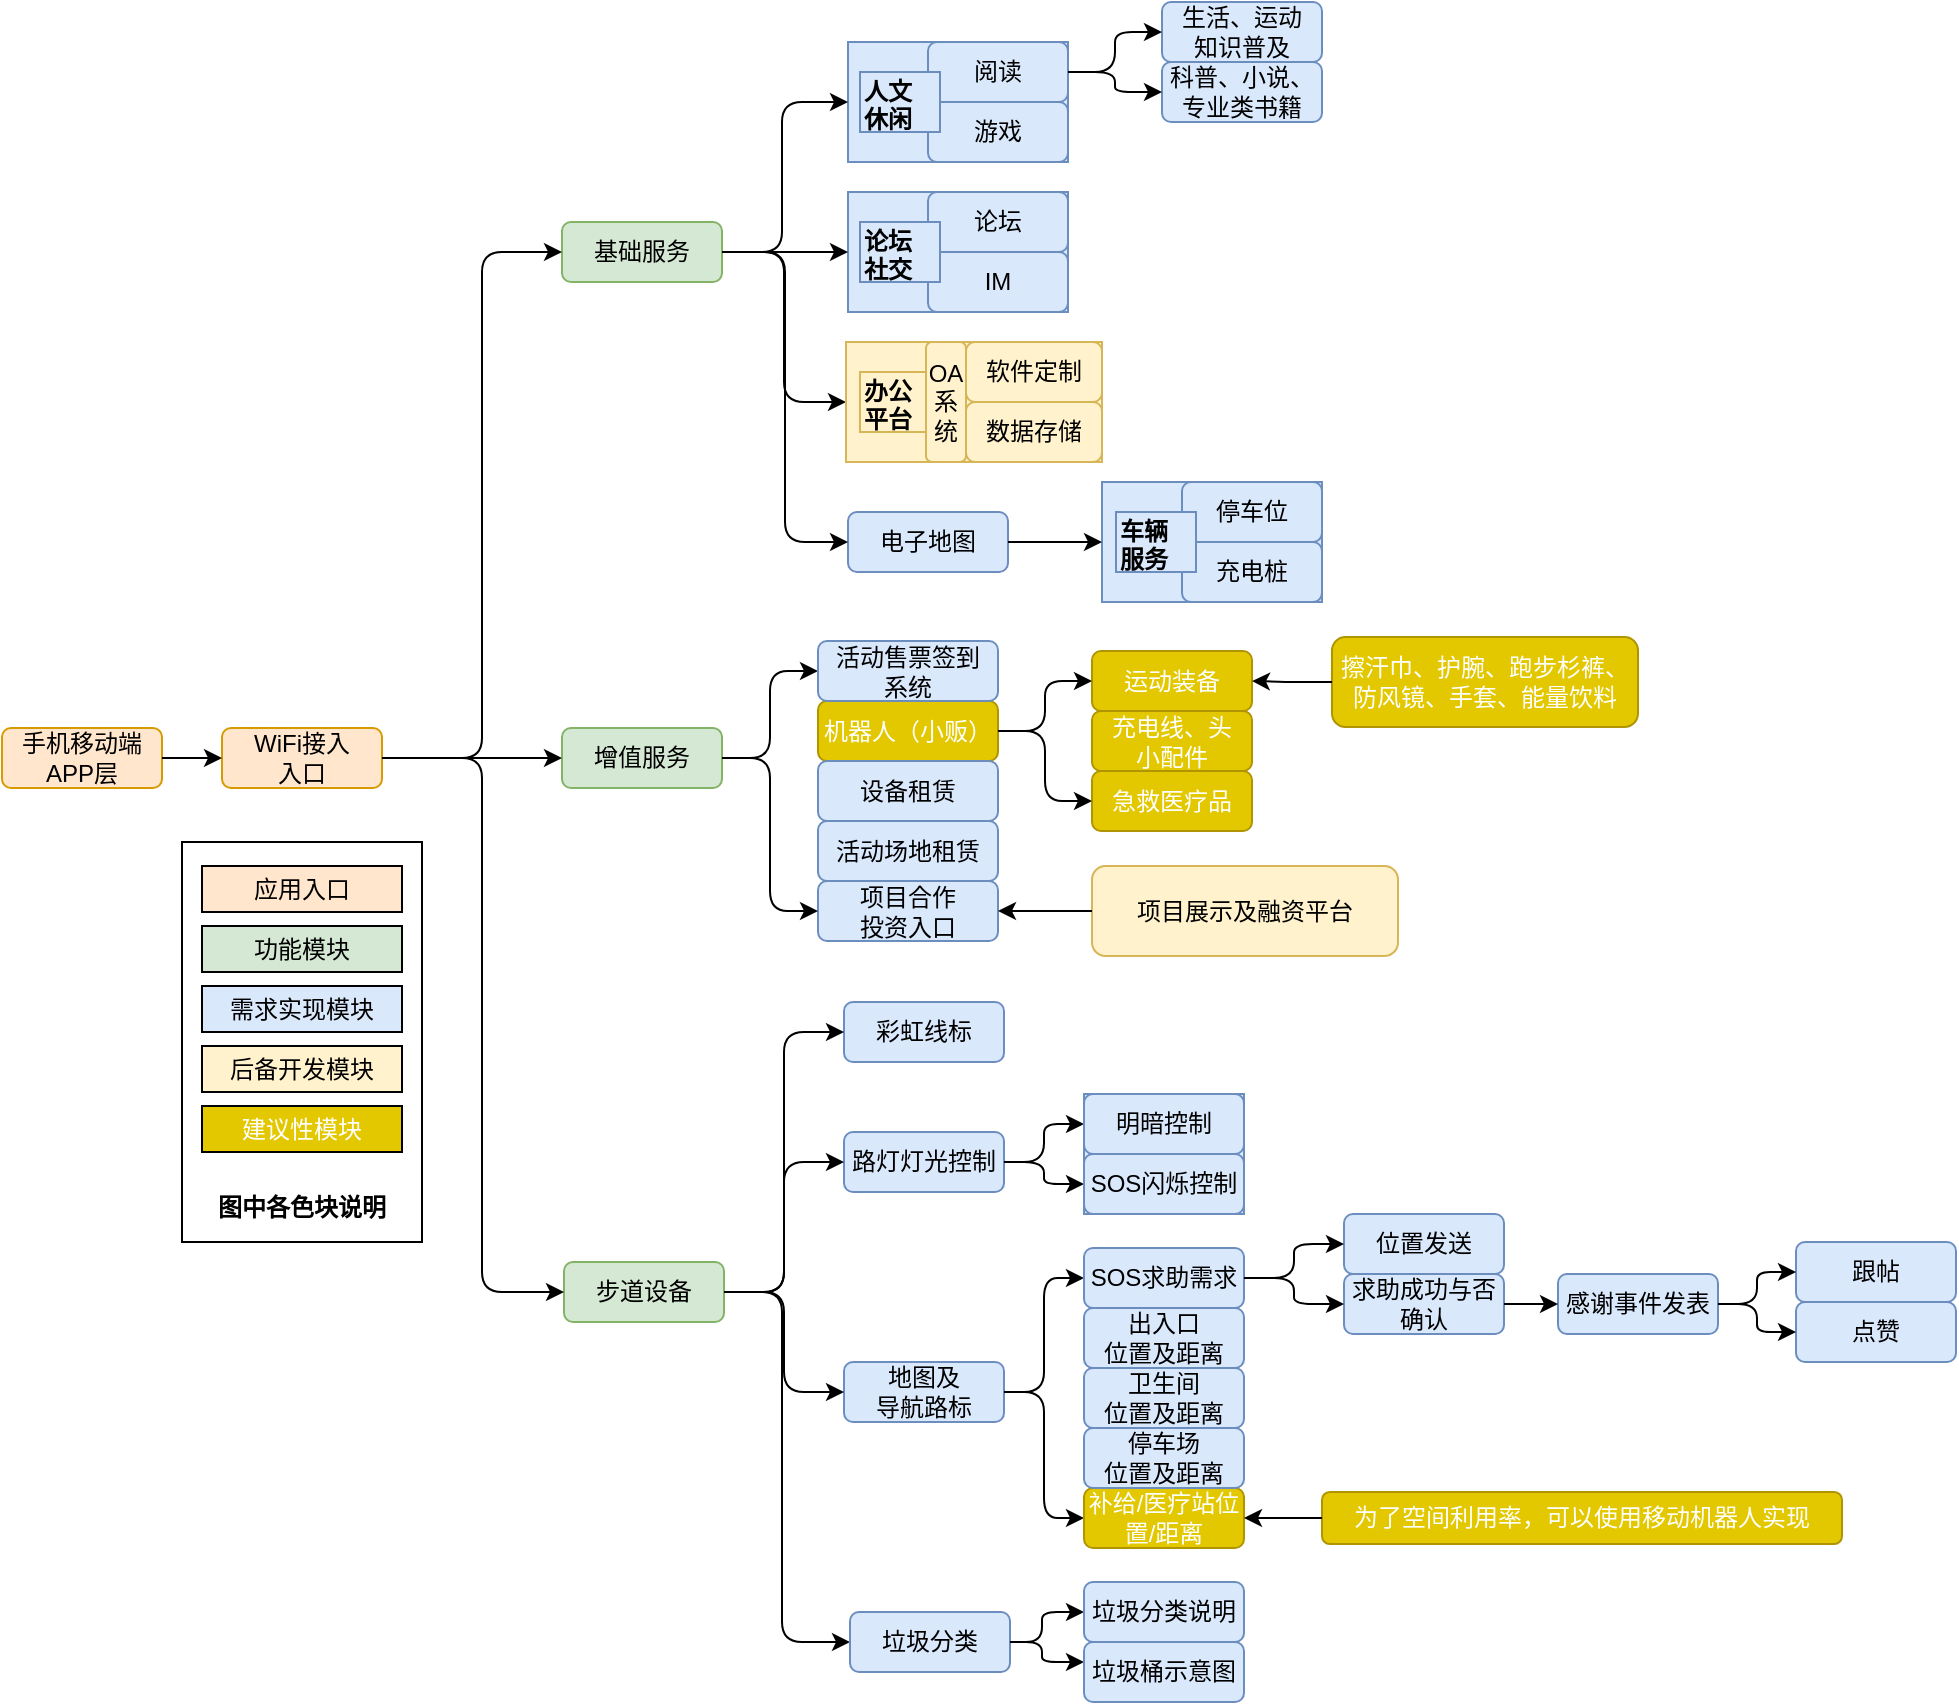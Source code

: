 <mxfile version="12.2.2" type="github" pages="1"><diagram id="2-s52XxxqH5pHmpuHVTB" name="Page-1"><mxGraphModel dx="1609" dy="1621" grid="1" gridSize="10" guides="1" tooltips="1" connect="1" arrows="1" fold="1" page="1" pageScale="1" pageWidth="827" pageHeight="1169" math="0" shadow="0"><root><mxCell id="0"/><mxCell id="1" parent="0"/><mxCell id="LwILsAwkkBon8N4FL6sR-122" value="" style="rounded=0;whiteSpace=wrap;html=1;strokeWidth=1;fillColor=#FFFFFF;" vertex="1" parent="1"><mxGeometry x="-60" y="200" width="120" height="200" as="geometry"/></mxCell><mxCell id="LwILsAwkkBon8N4FL6sR-1" value="步道设备" style="rounded=1;whiteSpace=wrap;html=1;fillColor=#d5e8d4;strokeColor=#82b366;" vertex="1" parent="1"><mxGeometry x="131" y="410" width="80" height="30" as="geometry"/></mxCell><mxCell id="LwILsAwkkBon8N4FL6sR-2" value="路灯灯光控制" style="rounded=1;whiteSpace=wrap;html=1;fillColor=#dae8fc;strokeColor=#6c8ebf;" vertex="1" parent="1"><mxGeometry x="271" y="345" width="80" height="30" as="geometry"/></mxCell><mxCell id="LwILsAwkkBon8N4FL6sR-3" value="彩虹线标" style="rounded=1;whiteSpace=wrap;html=1;fillColor=#dae8fc;strokeColor=#6c8ebf;" vertex="1" parent="1"><mxGeometry x="271" y="280" width="80" height="30" as="geometry"/></mxCell><mxCell id="LwILsAwkkBon8N4FL6sR-5" value="地图及&lt;br&gt;导航路标" style="rounded=1;whiteSpace=wrap;html=1;fillColor=#dae8fc;strokeColor=#6c8ebf;" vertex="1" parent="1"><mxGeometry x="271" y="460" width="80" height="30" as="geometry"/></mxCell><mxCell id="LwILsAwkkBon8N4FL6sR-17" value="" style="edgeStyle=elbowEdgeStyle;elbow=horizontal;endArrow=classic;html=1;entryX=0;entryY=0.5;entryDx=0;entryDy=0;exitX=1;exitY=0.5;exitDx=0;exitDy=0;" edge="1" parent="1" source="LwILsAwkkBon8N4FL6sR-1" target="LwILsAwkkBon8N4FL6sR-3"><mxGeometry width="50" height="50" relative="1" as="geometry"><mxPoint x="221" y="400" as="sourcePoint"/><mxPoint x="271" y="350" as="targetPoint"/></mxGeometry></mxCell><mxCell id="LwILsAwkkBon8N4FL6sR-18" value="" style="edgeStyle=elbowEdgeStyle;elbow=horizontal;endArrow=classic;html=1;entryX=0;entryY=0.5;entryDx=0;entryDy=0;exitX=1;exitY=0.5;exitDx=0;exitDy=0;" edge="1" parent="1" source="LwILsAwkkBon8N4FL6sR-1" target="LwILsAwkkBon8N4FL6sR-4"><mxGeometry width="50" height="50" relative="1" as="geometry"><mxPoint x="221" y="385" as="sourcePoint"/><mxPoint x="281" y="305" as="targetPoint"/><Array as="points"><mxPoint x="240" y="500"/></Array></mxGeometry></mxCell><mxCell id="LwILsAwkkBon8N4FL6sR-19" value="" style="edgeStyle=elbowEdgeStyle;elbow=horizontal;endArrow=classic;html=1;entryX=0;entryY=0.5;entryDx=0;entryDy=0;exitX=1;exitY=0.5;exitDx=0;exitDy=0;" edge="1" parent="1" source="LwILsAwkkBon8N4FL6sR-1" target="LwILsAwkkBon8N4FL6sR-2"><mxGeometry width="50" height="50" relative="1" as="geometry"><mxPoint x="231" y="395" as="sourcePoint"/><mxPoint x="291" y="315" as="targetPoint"/></mxGeometry></mxCell><mxCell id="LwILsAwkkBon8N4FL6sR-20" value="" style="edgeStyle=elbowEdgeStyle;elbow=horizontal;endArrow=classic;html=1;entryX=0;entryY=0.5;entryDx=0;entryDy=0;exitX=1;exitY=0.5;exitDx=0;exitDy=0;" edge="1" parent="1" source="LwILsAwkkBon8N4FL6sR-1" target="LwILsAwkkBon8N4FL6sR-5"><mxGeometry width="50" height="50" relative="1" as="geometry"><mxPoint x="241" y="405" as="sourcePoint"/><mxPoint x="301" y="325" as="targetPoint"/><Array as="points"><mxPoint x="241" y="450"/></Array></mxGeometry></mxCell><mxCell id="LwILsAwkkBon8N4FL6sR-21" value="" style="edgeStyle=elbowEdgeStyle;elbow=horizontal;endArrow=classic;html=1;entryX=0;entryY=0.5;entryDx=0;entryDy=0;exitX=1;exitY=0.5;exitDx=0;exitDy=0;fillColor=#dae8fc;strokeColor=#000000;" edge="1" parent="1" source="LwILsAwkkBon8N4FL6sR-2" target="LwILsAwkkBon8N4FL6sR-7"><mxGeometry width="50" height="50" relative="1" as="geometry"><mxPoint x="251" y="415" as="sourcePoint"/><mxPoint x="311" y="335" as="targetPoint"/></mxGeometry></mxCell><mxCell id="LwILsAwkkBon8N4FL6sR-22" value="" style="edgeStyle=elbowEdgeStyle;elbow=horizontal;endArrow=classic;html=1;entryX=0;entryY=0.5;entryDx=0;entryDy=0;exitX=1;exitY=0.5;exitDx=0;exitDy=0;fillColor=#dae8fc;strokeColor=#000000;" edge="1" parent="1" source="LwILsAwkkBon8N4FL6sR-2" target="LwILsAwkkBon8N4FL6sR-8"><mxGeometry width="50" height="50" relative="1" as="geometry"><mxPoint x="261" y="425" as="sourcePoint"/><mxPoint x="321" y="345" as="targetPoint"/></mxGeometry></mxCell><mxCell id="LwILsAwkkBon8N4FL6sR-26" value="" style="edgeStyle=elbowEdgeStyle;elbow=horizontal;endArrow=classic;html=1;entryX=0;entryY=0.5;entryDx=0;entryDy=0;exitX=1;exitY=0.5;exitDx=0;exitDy=0;fillColor=#dae8fc;strokeColor=#000000;" edge="1" parent="1" source="LwILsAwkkBon8N4FL6sR-5" target="LwILsAwkkBon8N4FL6sR-35"><mxGeometry width="50" height="50" relative="1" as="geometry"><mxPoint x="221" y="385" as="sourcePoint"/><mxPoint x="281" y="485" as="targetPoint"/></mxGeometry></mxCell><mxCell id="LwILsAwkkBon8N4FL6sR-27" value="" style="edgeStyle=elbowEdgeStyle;elbow=horizontal;endArrow=classic;html=1;exitX=1;exitY=0.5;exitDx=0;exitDy=0;entryX=0;entryY=0.5;entryDx=0;entryDy=0;fillColor=#dae8fc;strokeColor=#000000;" edge="1" parent="1" source="LwILsAwkkBon8N4FL6sR-5" target="LwILsAwkkBon8N4FL6sR-6"><mxGeometry width="50" height="50" relative="1" as="geometry"><mxPoint x="231" y="395" as="sourcePoint"/><mxPoint x="351" y="560" as="targetPoint"/></mxGeometry></mxCell><mxCell id="LwILsAwkkBon8N4FL6sR-34" value="" style="group;fillColor=#dae8fc;strokeColor=#6c8ebf;" vertex="1" connectable="0" parent="1"><mxGeometry x="391" y="326" width="80" height="60" as="geometry"/></mxCell><mxCell id="LwILsAwkkBon8N4FL6sR-7" value="明暗控制" style="rounded=1;whiteSpace=wrap;html=1;fillColor=#dae8fc;strokeColor=#6c8ebf;" vertex="1" parent="LwILsAwkkBon8N4FL6sR-34"><mxGeometry width="80" height="30" as="geometry"/></mxCell><mxCell id="LwILsAwkkBon8N4FL6sR-8" value="SOS闪烁控制" style="rounded=1;whiteSpace=wrap;html=1;fillColor=#dae8fc;strokeColor=#6c8ebf;" vertex="1" parent="LwILsAwkkBon8N4FL6sR-34"><mxGeometry y="30" width="80" height="30" as="geometry"/></mxCell><mxCell id="LwILsAwkkBon8N4FL6sR-35" value="SOS求助需求" style="rounded=1;whiteSpace=wrap;html=1;fillColor=#dae8fc;strokeColor=#6c8ebf;" vertex="1" parent="1"><mxGeometry x="391" y="403" width="80" height="30" as="geometry"/></mxCell><mxCell id="LwILsAwkkBon8N4FL6sR-37" value="位置发送" style="rounded=1;whiteSpace=wrap;html=1;fillColor=#dae8fc;strokeColor=#6c8ebf;" vertex="1" parent="1"><mxGeometry x="521" y="386" width="80" height="30" as="geometry"/></mxCell><mxCell id="LwILsAwkkBon8N4FL6sR-39" value="求助成功与否确认" style="rounded=1;whiteSpace=wrap;html=1;fillColor=#dae8fc;strokeColor=#6c8ebf;" vertex="1" parent="1"><mxGeometry x="521" y="416" width="80" height="30" as="geometry"/></mxCell><mxCell id="LwILsAwkkBon8N4FL6sR-40" value="感谢事件发表" style="rounded=1;whiteSpace=wrap;html=1;fillColor=#dae8fc;strokeColor=#6c8ebf;" vertex="1" parent="1"><mxGeometry x="628" y="416" width="80" height="30" as="geometry"/></mxCell><mxCell id="LwILsAwkkBon8N4FL6sR-42" value="" style="edgeStyle=elbowEdgeStyle;elbow=horizontal;endArrow=classic;html=1;entryX=0;entryY=0.5;entryDx=0;entryDy=0;exitX=1;exitY=0.5;exitDx=0;exitDy=0;fillColor=#dae8fc;strokeColor=#000000;" edge="1" parent="1" source="LwILsAwkkBon8N4FL6sR-35" target="LwILsAwkkBon8N4FL6sR-37"><mxGeometry width="50" height="50" relative="1" as="geometry"><mxPoint x="361" y="485" as="sourcePoint"/><mxPoint x="401" y="428" as="targetPoint"/></mxGeometry></mxCell><mxCell id="LwILsAwkkBon8N4FL6sR-43" value="" style="edgeStyle=elbowEdgeStyle;elbow=horizontal;endArrow=classic;html=1;entryX=0;entryY=0.5;entryDx=0;entryDy=0;exitX=1;exitY=0.5;exitDx=0;exitDy=0;fillColor=#dae8fc;strokeColor=#000000;" edge="1" parent="1" source="LwILsAwkkBon8N4FL6sR-35" target="LwILsAwkkBon8N4FL6sR-39"><mxGeometry width="50" height="50" relative="1" as="geometry"><mxPoint x="481" y="428" as="sourcePoint"/><mxPoint x="531" y="411" as="targetPoint"/></mxGeometry></mxCell><mxCell id="LwILsAwkkBon8N4FL6sR-44" value="" style="edgeStyle=elbowEdgeStyle;elbow=horizontal;endArrow=classic;html=1;entryX=0;entryY=0.5;entryDx=0;entryDy=0;exitX=1;exitY=0.5;exitDx=0;exitDy=0;fillColor=#dae8fc;strokeColor=#000000;" edge="1" parent="1" source="LwILsAwkkBon8N4FL6sR-39" target="LwILsAwkkBon8N4FL6sR-40"><mxGeometry width="50" height="50" relative="1" as="geometry"><mxPoint x="481" y="428" as="sourcePoint"/><mxPoint x="531" y="411" as="targetPoint"/></mxGeometry></mxCell><mxCell id="LwILsAwkkBon8N4FL6sR-45" value="跟帖" style="rounded=1;whiteSpace=wrap;html=1;fillColor=#dae8fc;strokeColor=#6c8ebf;" vertex="1" parent="1"><mxGeometry x="747" y="400" width="80" height="30" as="geometry"/></mxCell><mxCell id="LwILsAwkkBon8N4FL6sR-46" value="点赞" style="rounded=1;whiteSpace=wrap;html=1;fillColor=#dae8fc;strokeColor=#6c8ebf;" vertex="1" parent="1"><mxGeometry x="747" y="430" width="80" height="30" as="geometry"/></mxCell><mxCell id="LwILsAwkkBon8N4FL6sR-47" value="" style="edgeStyle=elbowEdgeStyle;elbow=horizontal;endArrow=classic;html=1;entryX=0;entryY=0.5;entryDx=0;entryDy=0;exitX=1;exitY=0.5;exitDx=0;exitDy=0;fillColor=#dae8fc;strokeColor=#000000;" edge="1" parent="1" source="LwILsAwkkBon8N4FL6sR-40" target="LwILsAwkkBon8N4FL6sR-45"><mxGeometry width="50" height="50" relative="1" as="geometry"><mxPoint x="481" y="428" as="sourcePoint"/><mxPoint x="531" y="411" as="targetPoint"/></mxGeometry></mxCell><mxCell id="LwILsAwkkBon8N4FL6sR-48" value="" style="edgeStyle=elbowEdgeStyle;elbow=horizontal;endArrow=classic;html=1;entryX=0;entryY=0.5;entryDx=0;entryDy=0;exitX=1;exitY=0.5;exitDx=0;exitDy=0;fillColor=#dae8fc;strokeColor=#000000;" edge="1" parent="1" source="LwILsAwkkBon8N4FL6sR-40" target="LwILsAwkkBon8N4FL6sR-46"><mxGeometry width="50" height="50" relative="1" as="geometry"><mxPoint x="721" y="441" as="sourcePoint"/><mxPoint x="771" y="425" as="targetPoint"/></mxGeometry></mxCell><mxCell id="LwILsAwkkBon8N4FL6sR-49" value="WiFi接入&lt;br&gt;入口" style="rounded=1;whiteSpace=wrap;html=1;fillColor=#FFE6CC;strokeColor=#d79b00;" vertex="1" parent="1"><mxGeometry x="-40" y="143" width="80" height="30" as="geometry"/></mxCell><mxCell id="LwILsAwkkBon8N4FL6sR-55" value="基础服务" style="rounded=1;whiteSpace=wrap;html=1;fillColor=#D5E8D4;strokeColor=#82b366;" vertex="1" parent="1"><mxGeometry x="130" y="-110" width="80" height="30" as="geometry"/></mxCell><mxCell id="LwILsAwkkBon8N4FL6sR-56" value="增值服务" style="rounded=1;whiteSpace=wrap;html=1;fillColor=#d5e8d4;strokeColor=#82b366;" vertex="1" parent="1"><mxGeometry x="130" y="143" width="80" height="30" as="geometry"/></mxCell><mxCell id="LwILsAwkkBon8N4FL6sR-58" value="运动装备" style="rounded=1;whiteSpace=wrap;html=1;fillColor=#e3c800;strokeColor=#B09500;fontColor=#ffffff;" vertex="1" parent="1"><mxGeometry x="395" y="104.5" width="80" height="30" as="geometry"/></mxCell><mxCell id="LwILsAwkkBon8N4FL6sR-61" value="电子地图" style="rounded=1;whiteSpace=wrap;html=1;fillColor=#dae8fc;strokeColor=#6c8ebf;" vertex="1" parent="1"><mxGeometry x="273" y="35" width="80" height="30" as="geometry"/></mxCell><mxCell id="LwILsAwkkBon8N4FL6sR-62" value="机器人（小贩）" style="rounded=1;whiteSpace=wrap;html=1;fillColor=#e3c800;strokeColor=#B09500;fontColor=#ffffff;" vertex="1" parent="1"><mxGeometry x="258" y="129.5" width="90" height="30" as="geometry"/></mxCell><mxCell id="LwILsAwkkBon8N4FL6sR-67" value="" style="group;fillColor=#dae8fc;strokeColor=#6c8ebf;" vertex="1" connectable="0" parent="1"><mxGeometry x="273" y="-200" width="110" height="60" as="geometry"/></mxCell><mxCell id="LwILsAwkkBon8N4FL6sR-65" value="" style="rounded=0;whiteSpace=wrap;html=1;strokeWidth=1;fillColor=#dae8fc;strokeColor=#6c8ebf;" vertex="1" parent="LwILsAwkkBon8N4FL6sR-67"><mxGeometry width="110" height="60" as="geometry"/></mxCell><mxCell id="LwILsAwkkBon8N4FL6sR-63" value="阅读" style="rounded=1;whiteSpace=wrap;html=1;fillColor=#dae8fc;strokeColor=#6c8ebf;" vertex="1" parent="LwILsAwkkBon8N4FL6sR-67"><mxGeometry x="40" width="70" height="30" as="geometry"/></mxCell><mxCell id="LwILsAwkkBon8N4FL6sR-64" value="游戏" style="rounded=1;whiteSpace=wrap;html=1;fillColor=#dae8fc;strokeColor=#6c8ebf;" vertex="1" parent="LwILsAwkkBon8N4FL6sR-67"><mxGeometry x="40" y="30" width="70" height="30" as="geometry"/></mxCell><mxCell id="LwILsAwkkBon8N4FL6sR-66" value="&lt;b&gt;人文&lt;br&gt;休闲&lt;/b&gt;" style="text;html=1;resizable=0;points=[];autosize=1;align=left;verticalAlign=top;spacingTop=-4;fillColor=#dae8fc;strokeColor=#6c8ebf;" vertex="1" parent="LwILsAwkkBon8N4FL6sR-67"><mxGeometry x="6" y="15" width="40" height="30" as="geometry"/></mxCell><mxCell id="LwILsAwkkBon8N4FL6sR-68" value="" style="edgeStyle=elbowEdgeStyle;elbow=horizontal;endArrow=classic;html=1;entryX=0;entryY=0.5;entryDx=0;entryDy=0;exitX=1;exitY=0.5;exitDx=0;exitDy=0;" edge="1" parent="1" source="LwILsAwkkBon8N4FL6sR-55" target="LwILsAwkkBon8N4FL6sR-65"><mxGeometry width="50" height="50" relative="1" as="geometry"><mxPoint x="353" y="-125" as="sourcePoint"/><mxPoint x="130" y="-200" as="targetPoint"/><Array as="points"><mxPoint x="240" y="-120"/></Array></mxGeometry></mxCell><mxCell id="LwILsAwkkBon8N4FL6sR-69" value="生活、运动&lt;br&gt;知识普及" style="rounded=1;whiteSpace=wrap;html=1;fillColor=#dae8fc;strokeColor=#6c8ebf;" vertex="1" parent="1"><mxGeometry x="430" y="-220" width="80" height="30" as="geometry"/></mxCell><mxCell id="LwILsAwkkBon8N4FL6sR-70" value="" style="group;fillColor=#dae8fc;strokeColor=#6c8ebf;" vertex="1" connectable="0" parent="1"><mxGeometry x="400" y="20" width="110" height="60" as="geometry"/></mxCell><mxCell id="LwILsAwkkBon8N4FL6sR-71" value="" style="rounded=0;whiteSpace=wrap;html=1;strokeWidth=1;fillColor=#dae8fc;strokeColor=#6c8ebf;" vertex="1" parent="LwILsAwkkBon8N4FL6sR-70"><mxGeometry width="110" height="60" as="geometry"/></mxCell><mxCell id="LwILsAwkkBon8N4FL6sR-72" value="停车位" style="rounded=1;whiteSpace=wrap;html=1;fillColor=#dae8fc;strokeColor=#6c8ebf;" vertex="1" parent="LwILsAwkkBon8N4FL6sR-70"><mxGeometry x="40" width="70" height="30" as="geometry"/></mxCell><mxCell id="LwILsAwkkBon8N4FL6sR-73" value="充电桩" style="rounded=1;whiteSpace=wrap;html=1;fillColor=#dae8fc;strokeColor=#6c8ebf;" vertex="1" parent="LwILsAwkkBon8N4FL6sR-70"><mxGeometry x="40" y="30" width="70" height="30" as="geometry"/></mxCell><mxCell id="LwILsAwkkBon8N4FL6sR-74" value="&lt;b&gt;车辆&lt;br&gt;服务&lt;/b&gt;" style="text;html=1;resizable=0;points=[];autosize=1;align=left;verticalAlign=top;spacingTop=-4;fillColor=#dae8fc;strokeColor=#6c8ebf;" vertex="1" parent="LwILsAwkkBon8N4FL6sR-70"><mxGeometry x="7" y="15" width="40" height="30" as="geometry"/></mxCell><mxCell id="LwILsAwkkBon8N4FL6sR-75" value="" style="edgeStyle=elbowEdgeStyle;elbow=horizontal;endArrow=classic;html=1;entryX=0;entryY=0.5;entryDx=0;entryDy=0;exitX=1;exitY=0.5;exitDx=0;exitDy=0;fillColor=#dae8fc;strokeColor=#000000;" edge="1" parent="1" source="LwILsAwkkBon8N4FL6sR-61" target="LwILsAwkkBon8N4FL6sR-71"><mxGeometry width="50" height="50" relative="1" as="geometry"><mxPoint x="413" y="811" as="sourcePoint"/><mxPoint x="460" y="811" as="targetPoint"/></mxGeometry></mxCell><mxCell id="LwILsAwkkBon8N4FL6sR-76" value="" style="edgeStyle=elbowEdgeStyle;elbow=horizontal;endArrow=classic;html=1;entryX=0;entryY=0.5;entryDx=0;entryDy=0;exitX=1;exitY=0.5;exitDx=0;exitDy=0;" edge="1" parent="1" source="LwILsAwkkBon8N4FL6sR-49" target="LwILsAwkkBon8N4FL6sR-55"><mxGeometry width="50" height="50" relative="1" as="geometry"><mxPoint x="373" y="-105" as="sourcePoint"/><mxPoint x="420" y="-105" as="targetPoint"/><Array as="points"><mxPoint x="90" y="90"/></Array></mxGeometry></mxCell><mxCell id="LwILsAwkkBon8N4FL6sR-77" value="" style="edgeStyle=elbowEdgeStyle;elbow=horizontal;endArrow=classic;html=1;entryX=0;entryY=0.5;entryDx=0;entryDy=0;exitX=1;exitY=0.5;exitDx=0;exitDy=0;" edge="1" parent="1" source="LwILsAwkkBon8N4FL6sR-49" target="LwILsAwkkBon8N4FL6sR-56"><mxGeometry width="50" height="50" relative="1" as="geometry"><mxPoint x="80" y="5" as="sourcePoint"/><mxPoint x="140" y="-85" as="targetPoint"/></mxGeometry></mxCell><mxCell id="LwILsAwkkBon8N4FL6sR-6" value="补给/医疗站位置/距离" style="rounded=1;whiteSpace=wrap;html=1;fillColor=#E3C800;strokeColor=#B09500;fontColor=#ffffff;" vertex="1" parent="1"><mxGeometry x="391" y="523" width="80" height="30" as="geometry"/></mxCell><mxCell id="LwILsAwkkBon8N4FL6sR-23" value="卫生间&lt;br&gt;位置及距离" style="rounded=1;whiteSpace=wrap;html=1;fillColor=#dae8fc;strokeColor=#6c8ebf;" vertex="1" parent="1"><mxGeometry x="391" y="463" width="80" height="30" as="geometry"/></mxCell><mxCell id="LwILsAwkkBon8N4FL6sR-24" value="出入口&lt;br&gt;位置及距离" style="rounded=1;whiteSpace=wrap;html=1;fillColor=#dae8fc;strokeColor=#6c8ebf;" vertex="1" parent="1"><mxGeometry x="391" y="433" width="80" height="30" as="geometry"/></mxCell><mxCell id="LwILsAwkkBon8N4FL6sR-25" value="停车场&lt;br&gt;位置及距离" style="rounded=1;whiteSpace=wrap;html=1;fillColor=#dae8fc;strokeColor=#6c8ebf;" vertex="1" parent="1"><mxGeometry x="391" y="493" width="80" height="30" as="geometry"/></mxCell><mxCell id="LwILsAwkkBon8N4FL6sR-78" value="为了空间利用率，可以使用移动机器人实现" style="rounded=1;whiteSpace=wrap;html=1;fillColor=#e3c800;strokeColor=#B09500;fontColor=#ffffff;" vertex="1" parent="1"><mxGeometry x="510" y="525" width="260" height="26" as="geometry"/></mxCell><mxCell id="LwILsAwkkBon8N4FL6sR-79" value="" style="edgeStyle=elbowEdgeStyle;elbow=horizontal;endArrow=classic;html=1;entryX=1;entryY=0.5;entryDx=0;entryDy=0;exitX=0;exitY=0.5;exitDx=0;exitDy=0;fillColor=#dae8fc;strokeColor=#000000;" edge="1" parent="1" source="LwILsAwkkBon8N4FL6sR-78" target="LwILsAwkkBon8N4FL6sR-6"><mxGeometry width="50" height="50" relative="1" as="geometry"><mxPoint x="514" y="715" as="sourcePoint"/><mxPoint x="561" y="715" as="targetPoint"/></mxGeometry></mxCell><mxCell id="LwILsAwkkBon8N4FL6sR-80" value="设备租赁" style="rounded=1;whiteSpace=wrap;html=1;fillColor=#dae8fc;strokeColor=#6c8ebf;" vertex="1" parent="1"><mxGeometry x="258" y="159.5" width="90" height="30" as="geometry"/></mxCell><mxCell id="LwILsAwkkBon8N4FL6sR-81" value="活动场地租赁" style="rounded=1;whiteSpace=wrap;html=1;fillColor=#DAE8FC;strokeColor=#6c8ebf;" vertex="1" parent="1"><mxGeometry x="258" y="189.5" width="90" height="30" as="geometry"/></mxCell><mxCell id="LwILsAwkkBon8N4FL6sR-82" value="项目合作&lt;br&gt;投资入口" style="rounded=1;whiteSpace=wrap;html=1;fillColor=#dae8fc;strokeColor=#6c8ebf;" vertex="1" parent="1"><mxGeometry x="258" y="219.5" width="90" height="30" as="geometry"/></mxCell><mxCell id="LwILsAwkkBon8N4FL6sR-83" value="科普、小说、专业类书籍" style="rounded=1;whiteSpace=wrap;html=1;fillColor=#dae8fc;strokeColor=#6c8ebf;" vertex="1" parent="1"><mxGeometry x="430" y="-190" width="80" height="30" as="geometry"/></mxCell><mxCell id="LwILsAwkkBon8N4FL6sR-84" value="" style="edgeStyle=elbowEdgeStyle;elbow=horizontal;endArrow=classic;html=1;entryX=0;entryY=0.5;entryDx=0;entryDy=0;exitX=1;exitY=0.5;exitDx=0;exitDy=0;fillColor=#dae8fc;strokeColor=#000000;" edge="1" parent="1" source="LwILsAwkkBon8N4FL6sR-63" target="LwILsAwkkBon8N4FL6sR-69"><mxGeometry width="50" height="50" relative="1" as="geometry"><mxPoint x="243" y="-115" as="sourcePoint"/><mxPoint x="290" y="-115" as="targetPoint"/></mxGeometry></mxCell><mxCell id="LwILsAwkkBon8N4FL6sR-85" value="" style="edgeStyle=elbowEdgeStyle;elbow=horizontal;endArrow=classic;html=1;entryX=0;entryY=0.5;entryDx=0;entryDy=0;exitX=1;exitY=0.5;exitDx=0;exitDy=0;fillColor=#dae8fc;strokeColor=#000000;" edge="1" parent="1" source="LwILsAwkkBon8N4FL6sR-63" target="LwILsAwkkBon8N4FL6sR-83"><mxGeometry width="50" height="50" relative="1" as="geometry"><mxPoint x="400" y="-130" as="sourcePoint"/><mxPoint x="440" y="-145" as="targetPoint"/></mxGeometry></mxCell><mxCell id="LwILsAwkkBon8N4FL6sR-86" value="充电线、头&lt;br&gt;小配件" style="rounded=1;whiteSpace=wrap;html=1;fillColor=#e3c800;strokeColor=#B09500;fontColor=#ffffff;" vertex="1" parent="1"><mxGeometry x="395" y="134.5" width="80" height="30" as="geometry"/></mxCell><mxCell id="LwILsAwkkBon8N4FL6sR-87" value="急救医疗品" style="rounded=1;whiteSpace=wrap;html=1;fillColor=#e3c800;strokeColor=#B09500;fontColor=#ffffff;" vertex="1" parent="1"><mxGeometry x="395" y="164.5" width="80" height="30" as="geometry"/></mxCell><mxCell id="LwILsAwkkBon8N4FL6sR-88" value="擦汗巾、护腕、跑步杉裤、防风镜、手套、能量饮料" style="rounded=1;whiteSpace=wrap;html=1;fillColor=#e3c800;strokeColor=#B09500;fontColor=#ffffff;" vertex="1" parent="1"><mxGeometry x="515" y="97.5" width="153" height="45" as="geometry"/></mxCell><mxCell id="LwILsAwkkBon8N4FL6sR-89" value="" style="edgeStyle=elbowEdgeStyle;elbow=horizontal;endArrow=classic;html=1;exitX=0;exitY=0.5;exitDx=0;exitDy=0;entryX=1;entryY=0.5;entryDx=0;entryDy=0;fillColor=#dae8fc;strokeColor=#000000;" edge="1" parent="1" source="LwILsAwkkBon8N4FL6sR-88" target="LwILsAwkkBon8N4FL6sR-58"><mxGeometry width="50" height="50" relative="1" as="geometry"><mxPoint x="78" y="89.5" as="sourcePoint"/><mxPoint x="508" y="196.5" as="targetPoint"/></mxGeometry></mxCell><mxCell id="LwILsAwkkBon8N4FL6sR-90" value="" style="edgeStyle=elbowEdgeStyle;elbow=horizontal;endArrow=classic;html=1;entryX=0;entryY=0.5;entryDx=0;entryDy=0;exitX=1;exitY=0.5;exitDx=0;exitDy=0;" edge="1" parent="1" source="LwILsAwkkBon8N4FL6sR-56" target="LwILsAwkkBon8N4FL6sR-114"><mxGeometry width="50" height="50" relative="1" as="geometry"><mxPoint x="90" y="83" as="sourcePoint"/><mxPoint x="150" y="178" as="targetPoint"/></mxGeometry></mxCell><mxCell id="LwILsAwkkBon8N4FL6sR-91" value="" style="edgeStyle=elbowEdgeStyle;elbow=horizontal;endArrow=classic;html=1;entryX=0;entryY=0.5;entryDx=0;entryDy=0;exitX=1;exitY=0.5;exitDx=0;exitDy=0;" edge="1" parent="1" source="LwILsAwkkBon8N4FL6sR-56" target="LwILsAwkkBon8N4FL6sR-82"><mxGeometry width="50" height="50" relative="1" as="geometry"><mxPoint x="100" y="93" as="sourcePoint"/><mxPoint x="160" y="188" as="targetPoint"/></mxGeometry></mxCell><mxCell id="LwILsAwkkBon8N4FL6sR-93" value="" style="edgeStyle=elbowEdgeStyle;elbow=horizontal;endArrow=classic;html=1;entryX=0;entryY=0.5;entryDx=0;entryDy=0;exitX=1;exitY=0.5;exitDx=0;exitDy=0;" edge="1" parent="1" source="LwILsAwkkBon8N4FL6sR-55" target="LwILsAwkkBon8N4FL6sR-61"><mxGeometry width="50" height="50" relative="1" as="geometry"><mxPoint x="220" y="-85" as="sourcePoint"/><mxPoint x="283" y="-115" as="targetPoint"/></mxGeometry></mxCell><mxCell id="LwILsAwkkBon8N4FL6sR-94" value="" style="edgeStyle=elbowEdgeStyle;elbow=horizontal;endArrow=classic;html=1;entryX=0;entryY=0.5;entryDx=0;entryDy=0;exitX=1;exitY=0.5;exitDx=0;exitDy=0;fillColor=#dae8fc;strokeColor=#000000;" edge="1" parent="1" source="LwILsAwkkBon8N4FL6sR-62" target="LwILsAwkkBon8N4FL6sR-58"><mxGeometry width="50" height="50" relative="1" as="geometry"><mxPoint x="228" y="9.5" as="sourcePoint"/><mxPoint x="291" y="-20.5" as="targetPoint"/></mxGeometry></mxCell><mxCell id="LwILsAwkkBon8N4FL6sR-95" value="" style="edgeStyle=elbowEdgeStyle;elbow=horizontal;endArrow=classic;html=1;entryX=0;entryY=0.5;entryDx=0;entryDy=0;exitX=1;exitY=0.5;exitDx=0;exitDy=0;fillColor=#dae8fc;strokeColor=#000000;" edge="1" parent="1" source="LwILsAwkkBon8N4FL6sR-62" target="LwILsAwkkBon8N4FL6sR-87"><mxGeometry width="50" height="50" relative="1" as="geometry"><mxPoint x="238" y="19.5" as="sourcePoint"/><mxPoint x="301" y="-10.5" as="targetPoint"/></mxGeometry></mxCell><mxCell id="LwILsAwkkBon8N4FL6sR-96" value="" style="group;fillColor=#dae8fc;strokeColor=#6c8ebf;" vertex="1" connectable="0" parent="1"><mxGeometry x="273" y="-125" width="110" height="60" as="geometry"/></mxCell><mxCell id="LwILsAwkkBon8N4FL6sR-97" value="" style="rounded=0;whiteSpace=wrap;html=1;strokeWidth=1;fillColor=#dae8fc;strokeColor=#6c8ebf;" vertex="1" parent="LwILsAwkkBon8N4FL6sR-96"><mxGeometry width="110" height="60" as="geometry"/></mxCell><mxCell id="LwILsAwkkBon8N4FL6sR-98" value="论坛" style="rounded=1;whiteSpace=wrap;html=1;fillColor=#dae8fc;strokeColor=#6c8ebf;" vertex="1" parent="LwILsAwkkBon8N4FL6sR-96"><mxGeometry x="40" width="70" height="30" as="geometry"/></mxCell><mxCell id="LwILsAwkkBon8N4FL6sR-99" value="IM" style="rounded=1;whiteSpace=wrap;html=1;fillColor=#dae8fc;strokeColor=#6c8ebf;" vertex="1" parent="LwILsAwkkBon8N4FL6sR-96"><mxGeometry x="40" y="30" width="70" height="30" as="geometry"/></mxCell><mxCell id="LwILsAwkkBon8N4FL6sR-100" value="&lt;b&gt;论坛&lt;br&gt;社交&lt;/b&gt;" style="text;html=1;resizable=0;points=[];autosize=1;align=left;verticalAlign=top;spacingTop=-4;fillColor=#dae8fc;strokeColor=#6c8ebf;" vertex="1" parent="LwILsAwkkBon8N4FL6sR-96"><mxGeometry x="6" y="15" width="40" height="30" as="geometry"/></mxCell><mxCell id="LwILsAwkkBon8N4FL6sR-101" value="" style="edgeStyle=elbowEdgeStyle;elbow=horizontal;endArrow=classic;html=1;entryX=0;entryY=0.5;entryDx=0;entryDy=0;exitX=1;exitY=0.5;exitDx=0;exitDy=0;" edge="1" parent="1" source="LwILsAwkkBon8N4FL6sR-55" target="LwILsAwkkBon8N4FL6sR-97"><mxGeometry width="50" height="50" relative="1" as="geometry"><mxPoint x="353" y="-125" as="sourcePoint"/><mxPoint x="410" y="-160" as="targetPoint"/></mxGeometry></mxCell><mxCell id="LwILsAwkkBon8N4FL6sR-102" value="手机移动端APP层" style="rounded=1;whiteSpace=wrap;html=1;fillColor=#ffe6cc;strokeColor=#d79b00;" vertex="1" parent="1"><mxGeometry x="-150" y="143" width="80" height="30" as="geometry"/></mxCell><mxCell id="LwILsAwkkBon8N4FL6sR-103" value="" style="edgeStyle=elbowEdgeStyle;elbow=horizontal;endArrow=classic;html=1;entryX=0;entryY=0.5;entryDx=0;entryDy=0;exitX=1;exitY=0.5;exitDx=0;exitDy=0;" edge="1" parent="1" source="LwILsAwkkBon8N4FL6sR-49" target="LwILsAwkkBon8N4FL6sR-1"><mxGeometry width="50" height="50" relative="1" as="geometry"><mxPoint x="130" y="195" as="sourcePoint"/><mxPoint x="190" y="390" as="targetPoint"/><Array as="points"><mxPoint x="90" y="210"/><mxPoint x="90" y="158"/><mxPoint x="100" y="80"/></Array></mxGeometry></mxCell><mxCell id="LwILsAwkkBon8N4FL6sR-104" value="" style="edgeStyle=elbowEdgeStyle;elbow=horizontal;endArrow=classic;html=1;entryX=0;entryY=0.5;entryDx=0;entryDy=0;exitX=1;exitY=0.5;exitDx=0;exitDy=0;" edge="1" parent="1" source="LwILsAwkkBon8N4FL6sR-102" target="LwILsAwkkBon8N4FL6sR-49"><mxGeometry width="50" height="50" relative="1" as="geometry"><mxPoint x="-80" y="528" as="sourcePoint"/><mxPoint x="20" y="358" as="targetPoint"/><Array as="points"><mxPoint x="-60" y="173"/><mxPoint x="-90" y="283"/><mxPoint x="-40" y="633"/></Array></mxGeometry></mxCell><mxCell id="LwILsAwkkBon8N4FL6sR-110" value="" style="edgeStyle=elbowEdgeStyle;elbow=horizontal;endArrow=classic;html=1;entryX=0;entryY=0.5;entryDx=0;entryDy=0;exitX=1;exitY=0.5;exitDx=0;exitDy=0;" edge="1" parent="1" source="LwILsAwkkBon8N4FL6sR-55" target="LwILsAwkkBon8N4FL6sR-106"><mxGeometry width="50" height="50" relative="1" as="geometry"><mxPoint x="220" y="-85" as="sourcePoint"/><mxPoint x="283" y="-85" as="targetPoint"/></mxGeometry></mxCell><mxCell id="LwILsAwkkBon8N4FL6sR-112" value="" style="group;fillColor=#fff2cc;strokeColor=#d6b656;" vertex="1" connectable="0" parent="1"><mxGeometry x="272" y="-50" width="128" height="60" as="geometry"/></mxCell><mxCell id="LwILsAwkkBon8N4FL6sR-105" value="" style="group;fillColor=#fff2cc;strokeColor=#d6b656;" vertex="1" connectable="0" parent="LwILsAwkkBon8N4FL6sR-112"><mxGeometry width="128" height="60" as="geometry"/></mxCell><mxCell id="LwILsAwkkBon8N4FL6sR-106" value="" style="rounded=0;whiteSpace=wrap;html=1;strokeWidth=1;fillColor=#fff2cc;strokeColor=#d6b656;" vertex="1" parent="LwILsAwkkBon8N4FL6sR-105"><mxGeometry width="128" height="60" as="geometry"/></mxCell><mxCell id="LwILsAwkkBon8N4FL6sR-107" value="软件定制" style="rounded=1;whiteSpace=wrap;html=1;fillColor=#fff2cc;strokeColor=#d6b656;" vertex="1" parent="LwILsAwkkBon8N4FL6sR-105"><mxGeometry x="60" width="68" height="30" as="geometry"/></mxCell><mxCell id="LwILsAwkkBon8N4FL6sR-108" value="数据存储" style="rounded=1;whiteSpace=wrap;html=1;fillColor=#fff2cc;strokeColor=#d6b656;" vertex="1" parent="LwILsAwkkBon8N4FL6sR-105"><mxGeometry x="60" y="30" width="68" height="30" as="geometry"/></mxCell><mxCell id="LwILsAwkkBon8N4FL6sR-109" value="&lt;b&gt;办公&lt;br&gt;平台&lt;br&gt;&lt;/b&gt;" style="text;html=1;resizable=0;points=[];autosize=1;align=left;verticalAlign=top;spacingTop=-4;fillColor=#fff2cc;strokeColor=#d6b656;" vertex="1" parent="LwILsAwkkBon8N4FL6sR-105"><mxGeometry x="6.982" y="15" width="40" height="30" as="geometry"/></mxCell><mxCell id="LwILsAwkkBon8N4FL6sR-111" value="OA系统" style="rounded=1;whiteSpace=wrap;html=1;strokeWidth=1;fillColor=#fff2cc;strokeColor=#d6b656;" vertex="1" parent="LwILsAwkkBon8N4FL6sR-105"><mxGeometry x="40" width="20" height="60" as="geometry"/></mxCell><mxCell id="LwILsAwkkBon8N4FL6sR-4" value="垃圾分类" style="rounded=1;whiteSpace=wrap;html=1;fillColor=#dae8fc;strokeColor=#6c8ebf;" vertex="1" parent="1"><mxGeometry x="274" y="585" width="80" height="30" as="geometry"/></mxCell><mxCell id="LwILsAwkkBon8N4FL6sR-30" value="" style="edgeStyle=elbowEdgeStyle;elbow=horizontal;endArrow=classic;html=1;entryX=0;entryY=0.5;entryDx=0;entryDy=0;exitX=1;exitY=0.5;exitDx=0;exitDy=0;fillColor=#dae8fc;strokeColor=#000000;" edge="1" parent="1" source="LwILsAwkkBon8N4FL6sR-4" target="LwILsAwkkBon8N4FL6sR-28"><mxGeometry width="50" height="50" relative="1" as="geometry"><mxPoint x="374" y="445" as="sourcePoint"/><mxPoint x="414" y="400" as="targetPoint"/><Array as="points"><mxPoint x="370" y="590"/><mxPoint x="634" y="635"/></Array></mxGeometry></mxCell><mxCell id="LwILsAwkkBon8N4FL6sR-31" value="" style="edgeStyle=elbowEdgeStyle;elbow=horizontal;endArrow=classic;html=1;exitX=1;exitY=0.5;exitDx=0;exitDy=0;fillColor=#dae8fc;strokeColor=#000000;" edge="1" parent="1" source="LwILsAwkkBon8N4FL6sR-4" target="LwILsAwkkBon8N4FL6sR-29"><mxGeometry width="50" height="50" relative="1" as="geometry"><mxPoint x="374" y="585" as="sourcePoint"/><mxPoint x="414" y="545" as="targetPoint"/><Array as="points"><mxPoint x="370" y="610"/><mxPoint x="594" y="615"/></Array></mxGeometry></mxCell><mxCell id="LwILsAwkkBon8N4FL6sR-28" value="垃圾分类说明" style="rounded=1;whiteSpace=wrap;html=1;fillColor=#dae8fc;strokeColor=#6c8ebf;" vertex="1" parent="1"><mxGeometry x="391" y="570" width="80" height="30" as="geometry"/></mxCell><mxCell id="LwILsAwkkBon8N4FL6sR-29" value="垃圾桶示意图" style="rounded=1;whiteSpace=wrap;html=1;fillColor=#dae8fc;strokeColor=#6c8ebf;" vertex="1" parent="1"><mxGeometry x="391" y="600" width="80" height="30" as="geometry"/></mxCell><mxCell id="LwILsAwkkBon8N4FL6sR-114" value="活动售票签到&lt;br&gt;系统" style="rounded=1;whiteSpace=wrap;html=1;fillColor=#dae8fc;strokeColor=#6c8ebf;" vertex="1" parent="1"><mxGeometry x="258" y="99.5" width="90" height="30" as="geometry"/></mxCell><mxCell id="LwILsAwkkBon8N4FL6sR-115" value="项目展示及融资平台" style="rounded=1;whiteSpace=wrap;html=1;fillColor=#FFF2CC;strokeColor=#d6b656;" vertex="1" parent="1"><mxGeometry x="395" y="212" width="153" height="45" as="geometry"/></mxCell><mxCell id="LwILsAwkkBon8N4FL6sR-116" value="" style="edgeStyle=elbowEdgeStyle;elbow=horizontal;endArrow=classic;html=1;entryX=1;entryY=0.5;entryDx=0;entryDy=0;exitX=0;exitY=0.5;exitDx=0;exitDy=0;" edge="1" parent="1" source="LwILsAwkkBon8N4FL6sR-115" target="LwILsAwkkBon8N4FL6sR-82"><mxGeometry width="50" height="50" relative="1" as="geometry"><mxPoint x="220" y="168" as="sourcePoint"/><mxPoint x="268" y="245" as="targetPoint"/></mxGeometry></mxCell><mxCell id="LwILsAwkkBon8N4FL6sR-117" value="应用入口" style="rounded=0;whiteSpace=wrap;html=1;strokeWidth=1;fillColor=#FFE6CC;" vertex="1" parent="1"><mxGeometry x="-50" y="212" width="100" height="23" as="geometry"/></mxCell><mxCell id="LwILsAwkkBon8N4FL6sR-118" value="功能模块" style="rounded=0;whiteSpace=wrap;html=1;strokeWidth=1;fillColor=#D5E8D4;" vertex="1" parent="1"><mxGeometry x="-50" y="242" width="100" height="23" as="geometry"/></mxCell><mxCell id="LwILsAwkkBon8N4FL6sR-119" value="需求实现模块" style="rounded=0;whiteSpace=wrap;html=1;strokeWidth=1;fillColor=#DAE8FC;" vertex="1" parent="1"><mxGeometry x="-50" y="272" width="100" height="23" as="geometry"/></mxCell><mxCell id="LwILsAwkkBon8N4FL6sR-120" value="后备开发模块" style="rounded=0;whiteSpace=wrap;html=1;strokeWidth=1;fillColor=#FFF2CC;" vertex="1" parent="1"><mxGeometry x="-50" y="302" width="100" height="23" as="geometry"/></mxCell><mxCell id="LwILsAwkkBon8N4FL6sR-121" value="&lt;font color=&quot;#ffffff&quot;&gt;建议性模块&lt;/font&gt;" style="rounded=0;whiteSpace=wrap;html=1;strokeWidth=1;fillColor=#E3C800;" vertex="1" parent="1"><mxGeometry x="-50" y="332" width="100" height="23" as="geometry"/></mxCell><mxCell id="LwILsAwkkBon8N4FL6sR-123" value="&lt;b&gt;图中各色块说明&lt;/b&gt;" style="text;html=1;resizable=0;points=[];autosize=1;align=left;verticalAlign=top;spacingTop=-4;" vertex="1" parent="1"><mxGeometry x="-44" y="373" width="100" height="20" as="geometry"/></mxCell></root></mxGraphModel></diagram></mxfile>